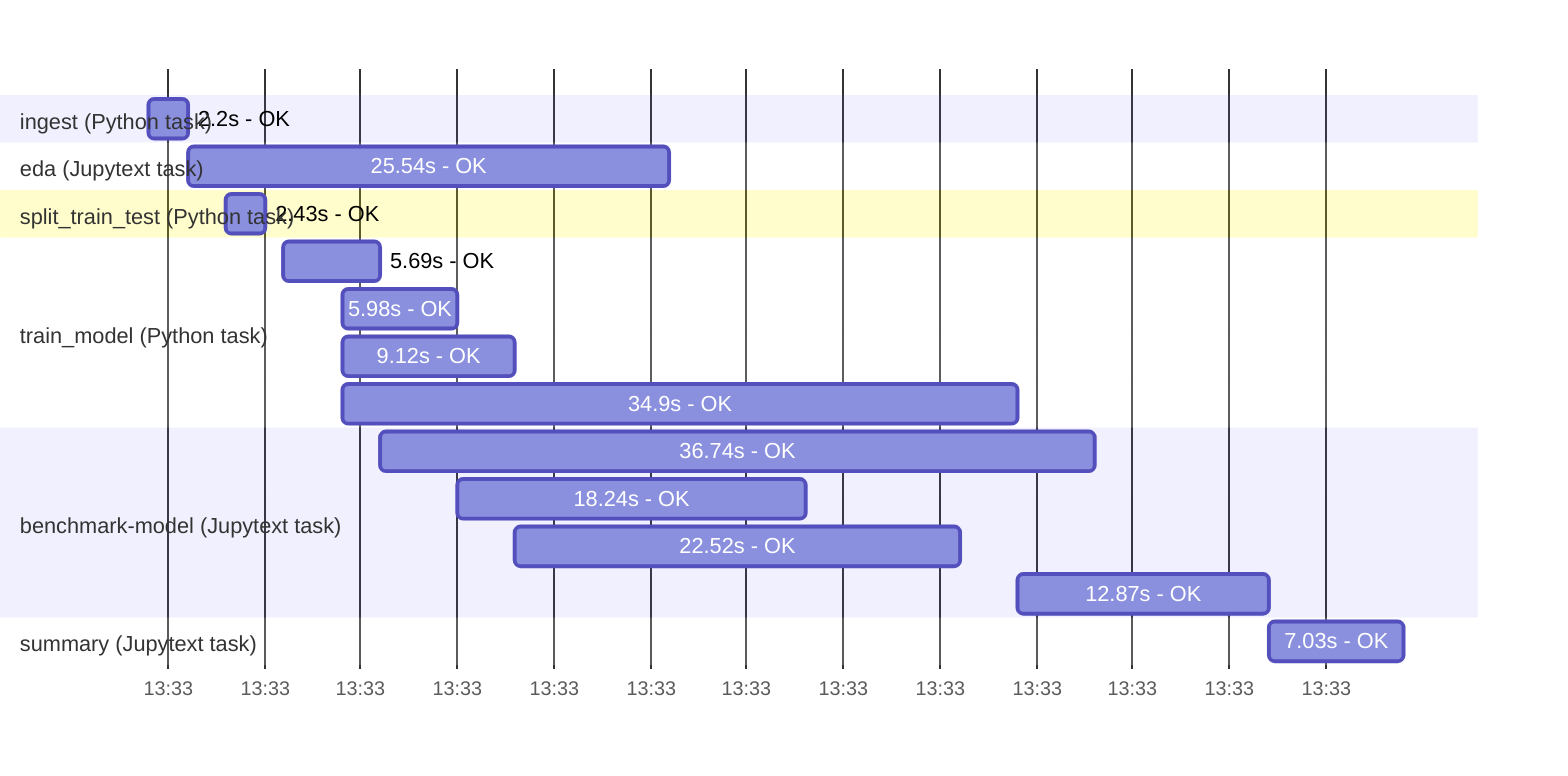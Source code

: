 gantt
    %% Mermaid input file for drawing Gantt chart of runlog runtimes
    %% See https://mermaid-js.github.io/mermaid/#/gantt
    %%
    axisFormat %H:%M
    %%
    %% Give timestamps as unix timestamps (ms)
    dateFormat x
    %%
    section ingest (Python task)
    2.2s - OK : , 1690439664 , 1690439666 
    section eda (Jupytext task)
    25.54s - OK : , 1690439666 , 1690439691 
    section split_train_test (Python task)
    2.43s - OK : , 1690439668 , 1690439670 
    section train_model (Python task)
    5.69s - OK : , 1690439671 , 1690439676 
    section train_model (Python task)
    5.98s - OK : , 1690439674 , 1690439680 
    section train_model (Python task)
    9.12s - OK : , 1690439674 , 1690439683 
    section train_model (Python task)
    34.9s - OK : , 1690439674 , 1690439709 
    section benchmark-model (Jupytext task)
    36.74s - OK : , 1690439676 , 1690439713 
    section benchmark-model (Jupytext task)
    18.24s - OK : , 1690439680 , 1690439698 
    section benchmark-model (Jupytext task)
    22.52s - OK : , 1690439683 , 1690439706 
    section benchmark-model (Jupytext task)
    12.87s - OK : , 1690439709 , 1690439722 
    section summary (Jupytext task)
    7.03s - OK : , 1690439722 , 1690439729
